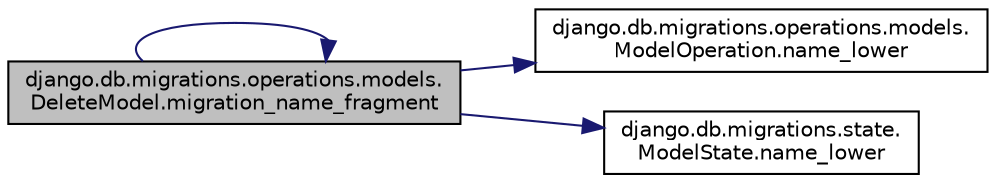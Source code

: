 digraph "django.db.migrations.operations.models.DeleteModel.migration_name_fragment"
{
 // LATEX_PDF_SIZE
  edge [fontname="Helvetica",fontsize="10",labelfontname="Helvetica",labelfontsize="10"];
  node [fontname="Helvetica",fontsize="10",shape=record];
  rankdir="LR";
  Node1 [label="django.db.migrations.operations.models.\lDeleteModel.migration_name_fragment",height=0.2,width=0.4,color="black", fillcolor="grey75", style="filled", fontcolor="black",tooltip=" "];
  Node1 -> Node1 [color="midnightblue",fontsize="10",style="solid",fontname="Helvetica"];
  Node1 -> Node2 [color="midnightblue",fontsize="10",style="solid",fontname="Helvetica"];
  Node2 [label="django.db.migrations.operations.models.\lModelOperation.name_lower",height=0.2,width=0.4,color="black", fillcolor="white", style="filled",URL="$dc/d76/classdjango_1_1db_1_1migrations_1_1operations_1_1models_1_1_model_operation.html#a2caa583e769f54198d9f5e42b1da5fd8",tooltip=" "];
  Node1 -> Node3 [color="midnightblue",fontsize="10",style="solid",fontname="Helvetica"];
  Node3 [label="django.db.migrations.state.\lModelState.name_lower",height=0.2,width=0.4,color="black", fillcolor="white", style="filled",URL="$d1/d62/classdjango_1_1db_1_1migrations_1_1state_1_1_model_state.html#af1f130486ad9f28caa844f1543113b31",tooltip=" "];
}
